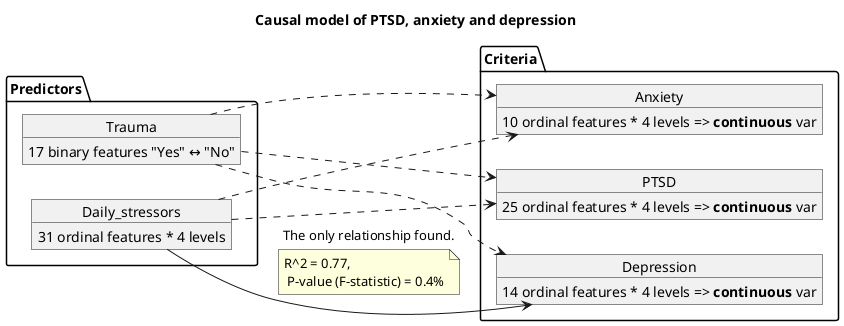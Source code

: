 @startuml

title "Causal model of PTSD, anxiety and depression"
left to right direction
package "Predictors" {

    object Trauma
    Trauma : 17 binary features "Yes" ↔ "No"

    object Daily_stressors
    Daily_stressors : 31 ordinal features * 4 levels

    }

package "Criteria" {
  object Anxiety
  Anxiety : 10 ordinal features * 4 levels => **continuous** var
  object PTSD
  PTSD : 25 ordinal features * 4 levels => **continuous** var
  object Depression
  Depression : 14 ordinal features * 4 levels => **continuous** var
    }






Daily_stressors ..> Anxiety
Trauma ..> Anxiety

Trauma ..> PTSD
Daily_stressors ..> PTSD

Trauma ..> Depression
Daily_stressors --> Depression: The only relationship found.
note bottom on link : R^2 = 0.77,\n P-value (F-statistic) = 0.4%

@enduml

